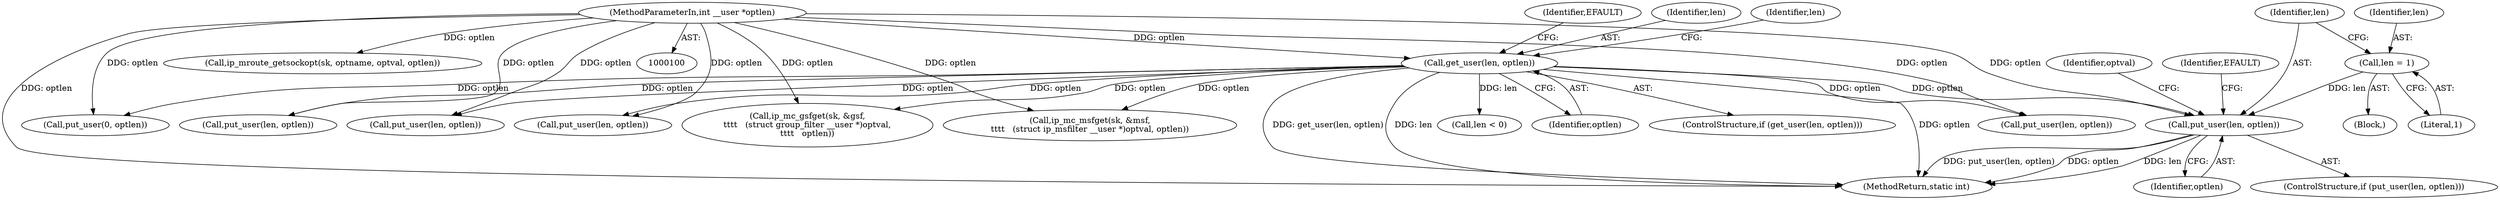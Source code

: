 digraph "0_linux_f6d8bd051c391c1c0458a30b2a7abcd939329259_25@pointer" {
"1000671" [label="(Call,put_user(len, optlen))"];
"1000667" [label="(Call,len = 1)"];
"1000131" [label="(Call,get_user(len, optlen))"];
"1000105" [label="(MethodParameterIn,int __user *optlen)"];
"1000668" [label="(Identifier,len)"];
"1000404" [label="(Call,put_user(len, optlen))"];
"1000706" [label="(MethodReturn,static int)"];
"1000138" [label="(Call,len < 0)"];
"1000105" [label="(MethodParameterIn,int __user *optlen)"];
"1000667" [label="(Call,len = 1)"];
"1000669" [label="(Literal,1)"];
"1000673" [label="(Identifier,optlen)"];
"1000136" [label="(Identifier,EFAULT)"];
"1000660" [label="(Block,)"];
"1000203" [label="(Call,put_user(len, optlen))"];
"1000672" [label="(Identifier,len)"];
"1000671" [label="(Call,put_user(len, optlen))"];
"1000493" [label="(Call,ip_mc_gsfget(sk, &gsf,\n\t\t\t\t   (struct group_filter __user *)optval,\n\t\t\t\t   optlen))"];
"1000131" [label="(Call,get_user(len, optlen))"];
"1000670" [label="(ControlStructure,if (put_user(len, optlen)))"];
"1000133" [label="(Identifier,optlen)"];
"1000197" [label="(Call,put_user(0, optlen))"];
"1000689" [label="(Call,put_user(len, optlen))"];
"1000132" [label="(Identifier,len)"];
"1000125" [label="(Call,ip_mroute_getsockopt(sk, optname, optval, optlen))"];
"1000139" [label="(Identifier,len)"];
"1000611" [label="(Call,put_user(len, optlen))"];
"1000679" [label="(Identifier,optval)"];
"1000130" [label="(ControlStructure,if (get_user(len, optlen)))"];
"1000676" [label="(Identifier,EFAULT)"];
"1000451" [label="(Call,ip_mc_msfget(sk, &msf,\n\t\t\t\t   (struct ip_msfilter __user *)optval, optlen))"];
"1000671" -> "1000670"  [label="AST: "];
"1000671" -> "1000673"  [label="CFG: "];
"1000672" -> "1000671"  [label="AST: "];
"1000673" -> "1000671"  [label="AST: "];
"1000676" -> "1000671"  [label="CFG: "];
"1000679" -> "1000671"  [label="CFG: "];
"1000671" -> "1000706"  [label="DDG: len"];
"1000671" -> "1000706"  [label="DDG: put_user(len, optlen)"];
"1000671" -> "1000706"  [label="DDG: optlen"];
"1000667" -> "1000671"  [label="DDG: len"];
"1000131" -> "1000671"  [label="DDG: optlen"];
"1000105" -> "1000671"  [label="DDG: optlen"];
"1000667" -> "1000660"  [label="AST: "];
"1000667" -> "1000669"  [label="CFG: "];
"1000668" -> "1000667"  [label="AST: "];
"1000669" -> "1000667"  [label="AST: "];
"1000672" -> "1000667"  [label="CFG: "];
"1000131" -> "1000130"  [label="AST: "];
"1000131" -> "1000133"  [label="CFG: "];
"1000132" -> "1000131"  [label="AST: "];
"1000133" -> "1000131"  [label="AST: "];
"1000136" -> "1000131"  [label="CFG: "];
"1000139" -> "1000131"  [label="CFG: "];
"1000131" -> "1000706"  [label="DDG: len"];
"1000131" -> "1000706"  [label="DDG: optlen"];
"1000131" -> "1000706"  [label="DDG: get_user(len, optlen)"];
"1000105" -> "1000131"  [label="DDG: optlen"];
"1000131" -> "1000138"  [label="DDG: len"];
"1000131" -> "1000197"  [label="DDG: optlen"];
"1000131" -> "1000203"  [label="DDG: optlen"];
"1000131" -> "1000404"  [label="DDG: optlen"];
"1000131" -> "1000451"  [label="DDG: optlen"];
"1000131" -> "1000493"  [label="DDG: optlen"];
"1000131" -> "1000611"  [label="DDG: optlen"];
"1000131" -> "1000689"  [label="DDG: optlen"];
"1000105" -> "1000100"  [label="AST: "];
"1000105" -> "1000706"  [label="DDG: optlen"];
"1000105" -> "1000125"  [label="DDG: optlen"];
"1000105" -> "1000197"  [label="DDG: optlen"];
"1000105" -> "1000203"  [label="DDG: optlen"];
"1000105" -> "1000404"  [label="DDG: optlen"];
"1000105" -> "1000451"  [label="DDG: optlen"];
"1000105" -> "1000493"  [label="DDG: optlen"];
"1000105" -> "1000611"  [label="DDG: optlen"];
"1000105" -> "1000689"  [label="DDG: optlen"];
}
